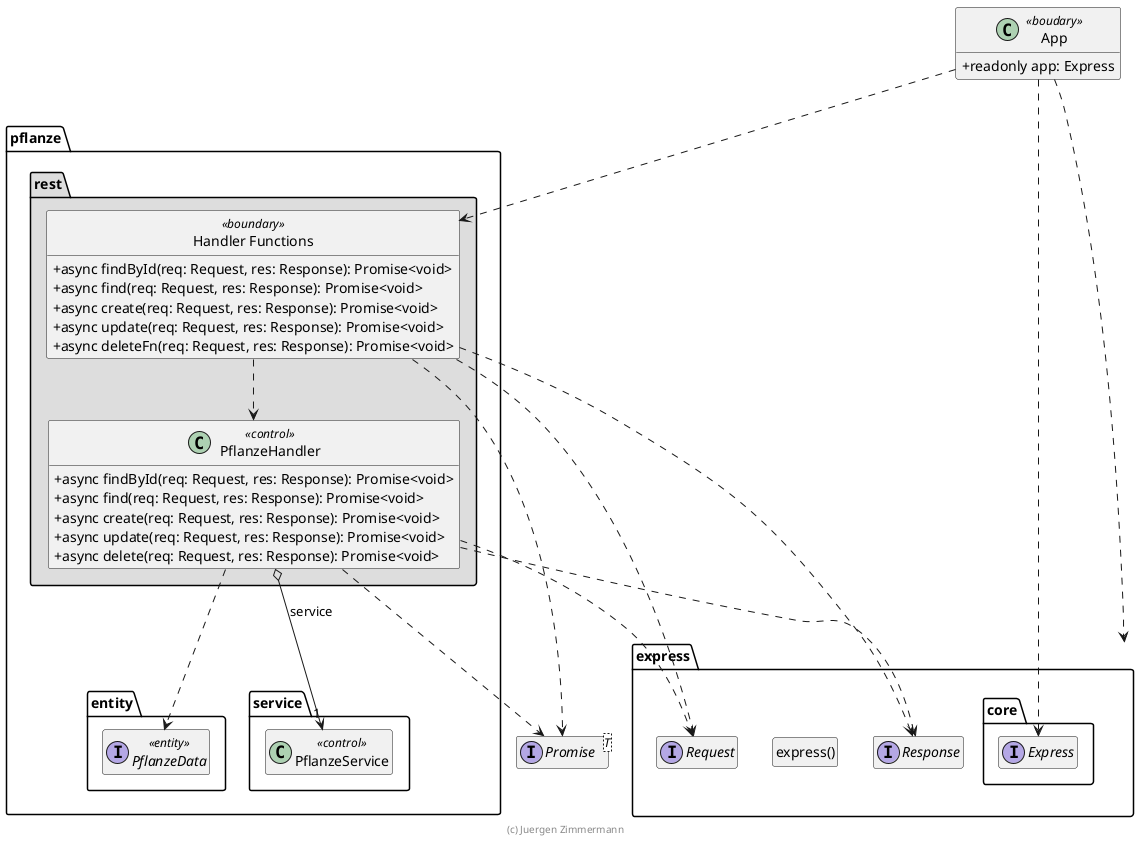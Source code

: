 ' Copyright (C) 2019 - present Juergen Zimmermann, Hochschule Karlsruhe
'
' This program is free software: you can redistribute it and/or modify
' it under the terms of the GNU General Public License as published by
' the Free Software Foundation, either version 3 of the License, or
' (at your option) any later version.
'
' This program is distributed in the hope that it will be useful,
' but WITHOUT ANY WARRANTY; without even the implied warranty of
' MERCHANTABILITY or FITNESS FOR A PARTICULAR PURPOSE.  See the
' GNU General Public License for more details.
'
' You should have received a copy of the GNU General Public License
' along with this program.  If not, see <http://www.gnu.org/licenses/>.
@startuml Handler-Funktionen und Handler-Klasse

!pragma useNewPackage
skinparam classAttributeIconSize 0
skinparam componentStyle uml2

interface Promise<T>

package express {
  package core {
    interface Express
  }

  class "express()" as express
  hide express circle

  interface Request
  interface Response
}

class App <<boudary>> {
  + readonly app: Express
}
App ..> Express
App ..> express

package pflanze {
  package entity {
    interface PflanzeData <<entity>> {
    }
  }

  package service {
    class PflanzeService << control >> {
    }
  }

  package rest #DDDDDD {
    "Handler Functions" .right.> Request
    "Handler Functions" ..> Response
    "Handler Functions" ..> Promise
    "Handler Functions" ..> PflanzeHandler

    PflanzeHandler o--> "1" PflanzeService : service
    PflanzeHandler .right.> Request
    PflanzeHandler ..> Response
    PflanzeHandler ..> PflanzeData
    PflanzeHandler ..> Promise

    class "Handler Functions" << boundary >> {
      + async findById(req: Request, res: Response): Promise<void>
      + async find(req: Request, res: Response): Promise<void>
      + async create(req: Request, res: Response): Promise<void>
      + async update(req: Request, res: Response): Promise<void>
      + async deleteFn(req: Request, res: Response): Promise<void>
    }
    hide "Handler Functions" << boundary >> circle

    class PflanzeHandler << control >> {
      + async findById(req: Request, res: Response): Promise<void>
      + async find(req: Request, res: Response): Promise<void>
      + async create(req: Request, res: Response): Promise<void>
      + async update(req: Request, res: Response): Promise<void>
      + async delete(req: Request, res: Response): Promise<void>
    }
  }
}

App ..> "Handler Functions"

hide empty members

footer (c) Juergen Zimmermann

@enduml
